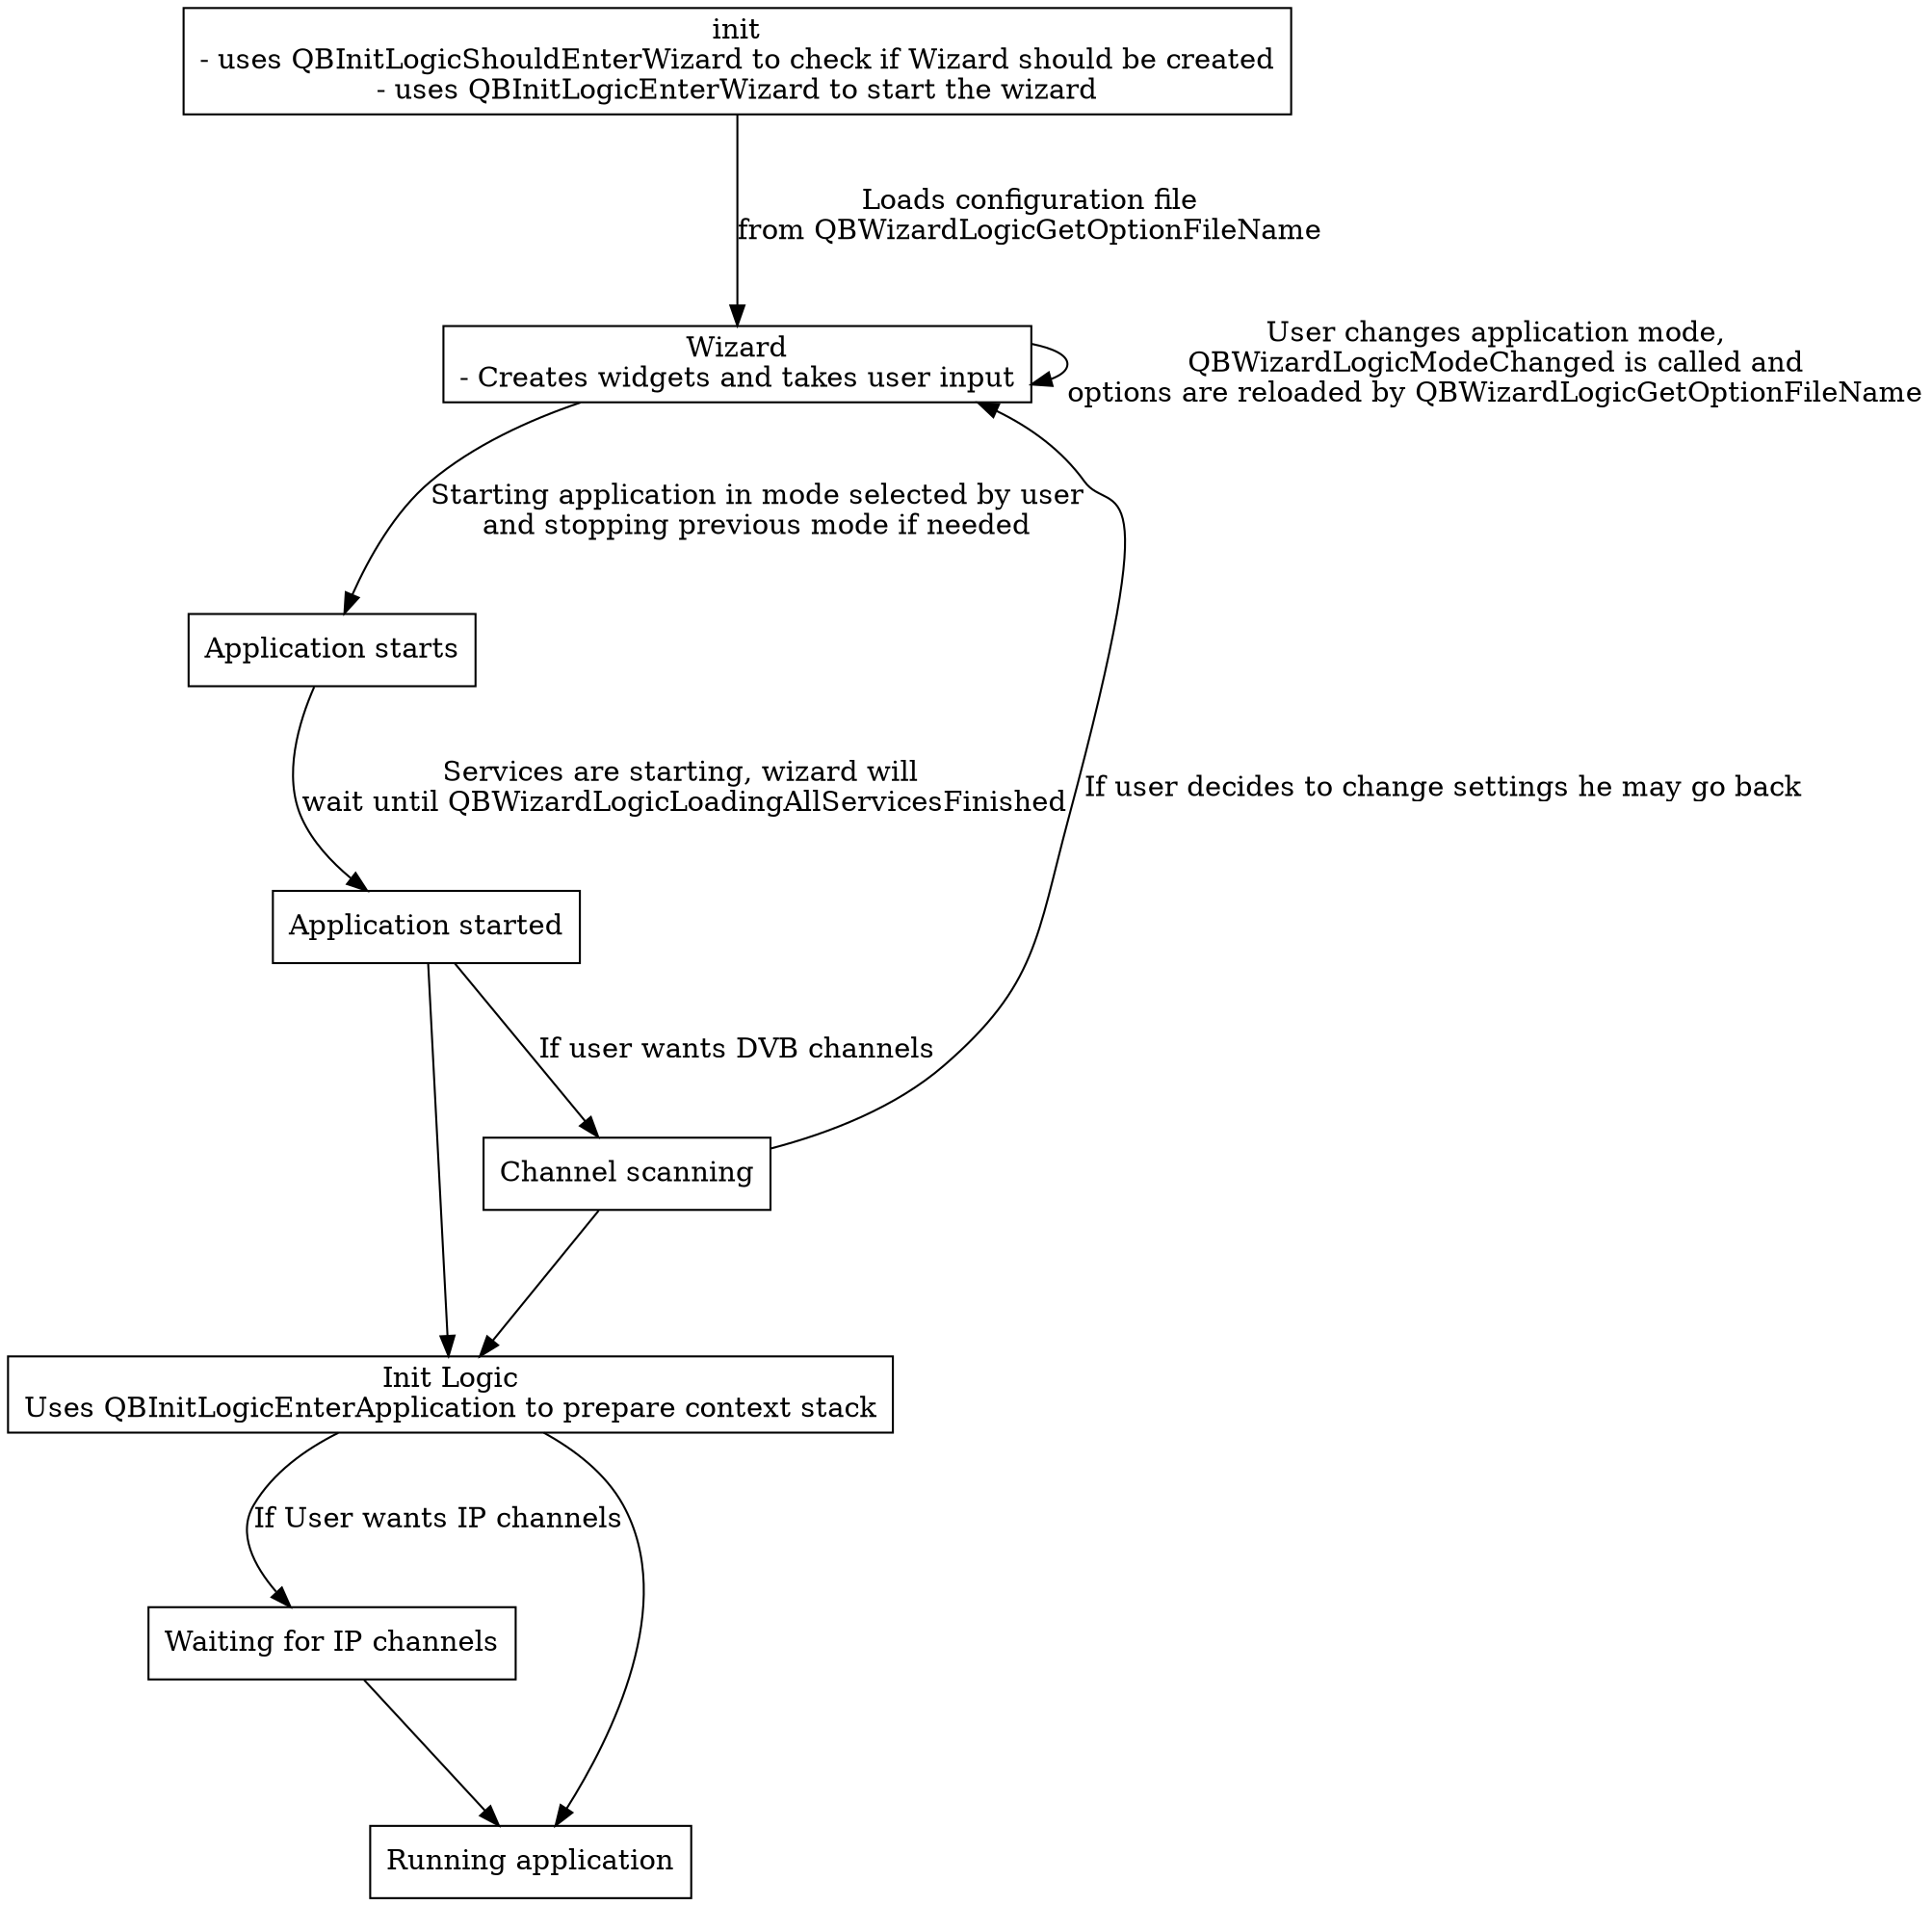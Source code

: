 digraph Wizard {
    node [URL="../\N.html" shape=box]
    graph [layout=dot ranksep=1]

    init [label=<\N<br/>- uses QBInitLogicShouldEnterWizard to check if Wizard should be created<br/>- uses QBInitLogicEnterWizard to start the wizard>]
    wizard [label=<Wizard<br/>- Creates widgets and takes user input>]
    startMode [label=<Application starts>]
    endStartMode [label=<Application started>]
    manual [label=<Channel scanning>]
    appStartupWaiter [label=<Waiting for IP channels>]
    InitLogic [label=<Init Logic<br/>Uses QBInitLogicEnterApplication to prepare context stack>]
    application [label=<Running application>]


    init -> wizard [label=<Loads configuration file<br/>from QBWizardLogicGetOptionFileName>]
    wizard -> wizard [label=<User changes application mode,<br/>QBWizardLogicModeChanged is called and<br/>options are reloaded by QBWizardLogicGetOptionFileName>]
    wizard -> startMode [label=<Starting application in mode selected by user<br/>and stopping previous mode if needed>]
    startMode -> endStartMode [label=<Services are starting, wizard will <br/>wait until QBWizardLogicLoadingAllServicesFinished>]
    endStartMode -> manual [label="If user wants DVB channels"]
    endStartMode -> InitLogic
    manual -> wizard [label="If user decides to change settings he may go back"]
    manual -> InitLogic 
    InitLogic -> application
    InitLogic -> appStartupWaiter [label="If User wants IP channels"]
    appStartupWaiter -> application
}
